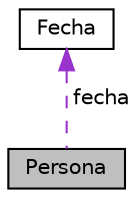digraph "Persona"
{
 // LATEX_PDF_SIZE
  edge [fontname="Helvetica",fontsize="10",labelfontname="Helvetica",labelfontsize="10"];
  node [fontname="Helvetica",fontsize="10",shape=record];
  Node1 [label="Persona",height=0.2,width=0.4,color="black", fillcolor="grey75", style="filled", fontcolor="black",tooltip=" "];
  Node2 -> Node1 [dir="back",color="darkorchid3",fontsize="10",style="dashed",label=" fecha" ,fontname="Helvetica"];
  Node2 [label="Fecha",height=0.2,width=0.4,color="black", fillcolor="white", style="filled",URL="$class_fecha.html",tooltip=" "];
}
